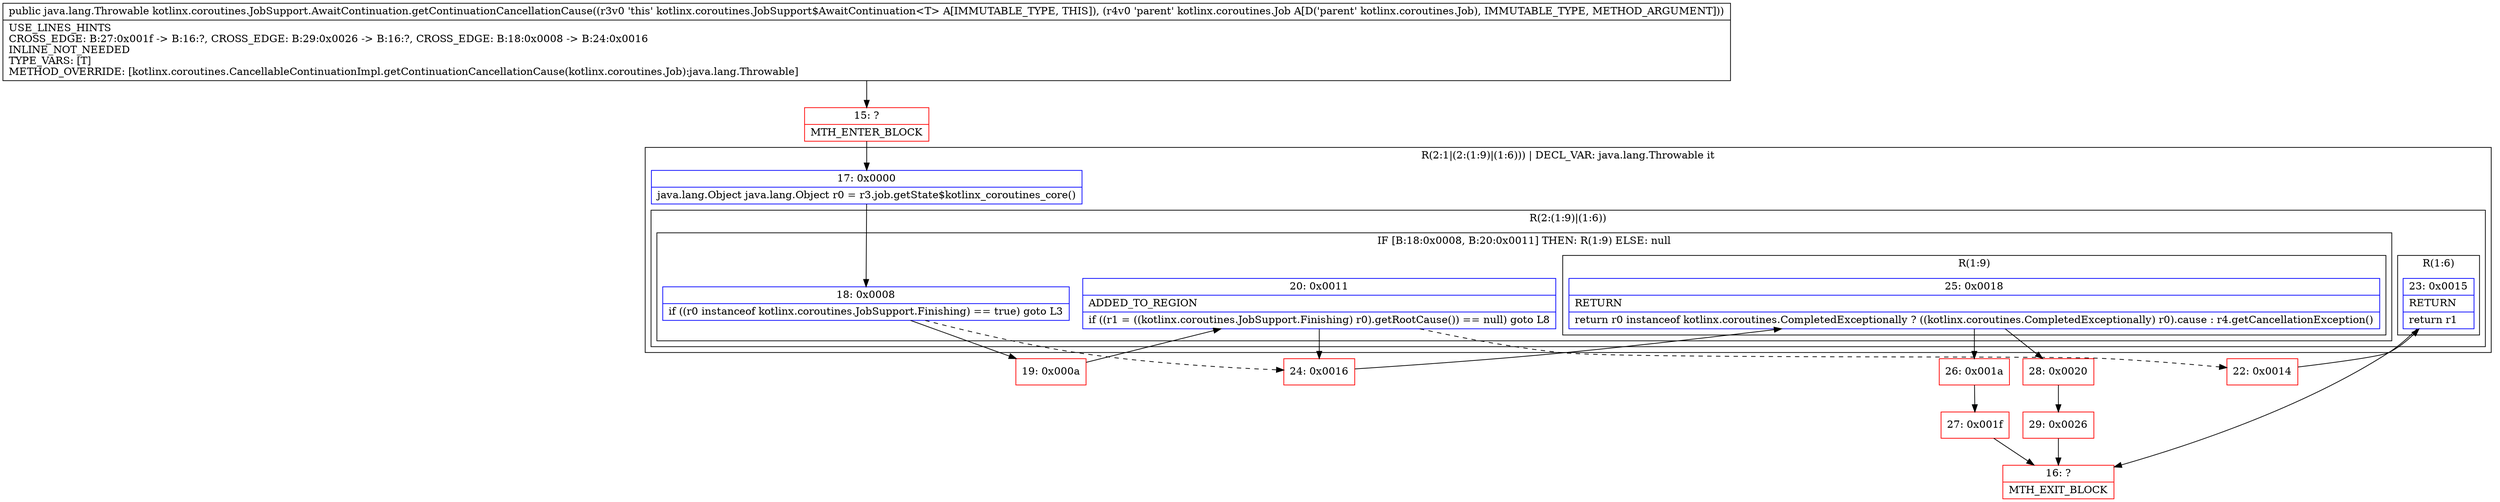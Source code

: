 digraph "CFG forkotlinx.coroutines.JobSupport.AwaitContinuation.getContinuationCancellationCause(Lkotlinx\/coroutines\/Job;)Ljava\/lang\/Throwable;" {
subgraph cluster_Region_2057148566 {
label = "R(2:1|(2:(1:9)|(1:6))) | DECL_VAR: java.lang.Throwable it\l";
node [shape=record,color=blue];
Node_17 [shape=record,label="{17\:\ 0x0000|java.lang.Object java.lang.Object r0 = r3.job.getState$kotlinx_coroutines_core()\l}"];
subgraph cluster_Region_141057375 {
label = "R(2:(1:9)|(1:6))";
node [shape=record,color=blue];
subgraph cluster_IfRegion_976408940 {
label = "IF [B:18:0x0008, B:20:0x0011] THEN: R(1:9) ELSE: null";
node [shape=record,color=blue];
Node_18 [shape=record,label="{18\:\ 0x0008|if ((r0 instanceof kotlinx.coroutines.JobSupport.Finishing) == true) goto L3\l}"];
Node_20 [shape=record,label="{20\:\ 0x0011|ADDED_TO_REGION\l|if ((r1 = ((kotlinx.coroutines.JobSupport.Finishing) r0).getRootCause()) == null) goto L8\l}"];
subgraph cluster_Region_1760155455 {
label = "R(1:9)";
node [shape=record,color=blue];
Node_25 [shape=record,label="{25\:\ 0x0018|RETURN\l|return r0 instanceof kotlinx.coroutines.CompletedExceptionally ? ((kotlinx.coroutines.CompletedExceptionally) r0).cause : r4.getCancellationException()\l}"];
}
}
subgraph cluster_Region_1826680676 {
label = "R(1:6)";
node [shape=record,color=blue];
Node_23 [shape=record,label="{23\:\ 0x0015|RETURN\l|return r1\l}"];
}
}
}
Node_15 [shape=record,color=red,label="{15\:\ ?|MTH_ENTER_BLOCK\l}"];
Node_19 [shape=record,color=red,label="{19\:\ 0x000a}"];
Node_22 [shape=record,color=red,label="{22\:\ 0x0014}"];
Node_16 [shape=record,color=red,label="{16\:\ ?|MTH_EXIT_BLOCK\l}"];
Node_24 [shape=record,color=red,label="{24\:\ 0x0016}"];
Node_26 [shape=record,color=red,label="{26\:\ 0x001a}"];
Node_27 [shape=record,color=red,label="{27\:\ 0x001f}"];
Node_28 [shape=record,color=red,label="{28\:\ 0x0020}"];
Node_29 [shape=record,color=red,label="{29\:\ 0x0026}"];
MethodNode[shape=record,label="{public java.lang.Throwable kotlinx.coroutines.JobSupport.AwaitContinuation.getContinuationCancellationCause((r3v0 'this' kotlinx.coroutines.JobSupport$AwaitContinuation\<T\> A[IMMUTABLE_TYPE, THIS]), (r4v0 'parent' kotlinx.coroutines.Job A[D('parent' kotlinx.coroutines.Job), IMMUTABLE_TYPE, METHOD_ARGUMENT]))  | USE_LINES_HINTS\lCROSS_EDGE: B:27:0x001f \-\> B:16:?, CROSS_EDGE: B:29:0x0026 \-\> B:16:?, CROSS_EDGE: B:18:0x0008 \-\> B:24:0x0016\lINLINE_NOT_NEEDED\lTYPE_VARS: [T]\lMETHOD_OVERRIDE: [kotlinx.coroutines.CancellableContinuationImpl.getContinuationCancellationCause(kotlinx.coroutines.Job):java.lang.Throwable]\l}"];
MethodNode -> Node_15;Node_17 -> Node_18;
Node_18 -> Node_19;
Node_18 -> Node_24[style=dashed];
Node_20 -> Node_22[style=dashed];
Node_20 -> Node_24;
Node_25 -> Node_26;
Node_25 -> Node_28;
Node_23 -> Node_16;
Node_15 -> Node_17;
Node_19 -> Node_20;
Node_22 -> Node_23;
Node_24 -> Node_25;
Node_26 -> Node_27;
Node_27 -> Node_16;
Node_28 -> Node_29;
Node_29 -> Node_16;
}

